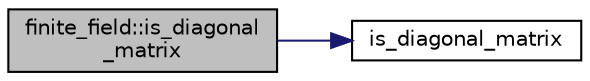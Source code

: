 digraph "finite_field::is_diagonal_matrix"
{
  edge [fontname="Helvetica",fontsize="10",labelfontname="Helvetica",labelfontsize="10"];
  node [fontname="Helvetica",fontsize="10",shape=record];
  rankdir="LR";
  Node7579 [label="finite_field::is_diagonal\l_matrix",height=0.2,width=0.4,color="black", fillcolor="grey75", style="filled", fontcolor="black"];
  Node7579 -> Node7580 [color="midnightblue",fontsize="10",style="solid",fontname="Helvetica"];
  Node7580 [label="is_diagonal_matrix",height=0.2,width=0.4,color="black", fillcolor="white", style="filled",URL="$da/da9/galois__global_8_c.html#a702b940ed7e1940ba0643bae4e0cce89"];
}

